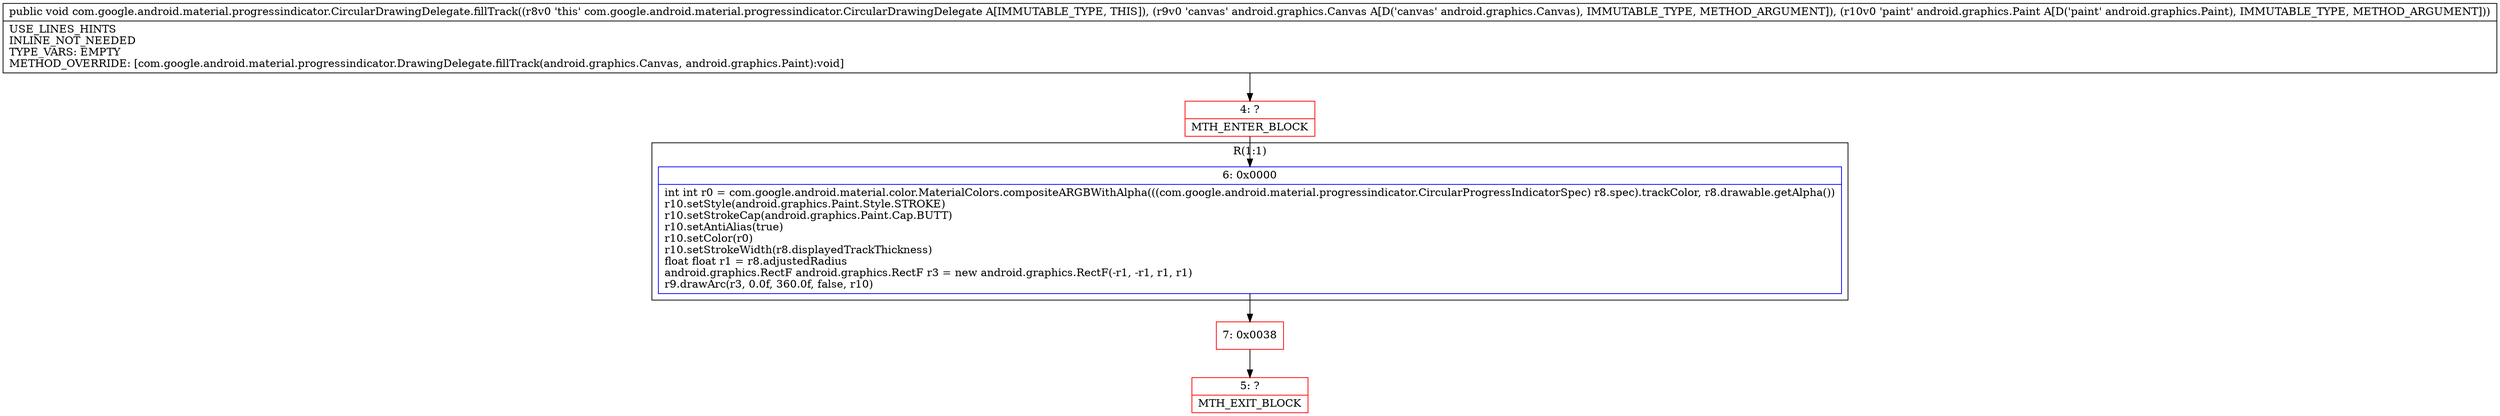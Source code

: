 digraph "CFG forcom.google.android.material.progressindicator.CircularDrawingDelegate.fillTrack(Landroid\/graphics\/Canvas;Landroid\/graphics\/Paint;)V" {
subgraph cluster_Region_1143025696 {
label = "R(1:1)";
node [shape=record,color=blue];
Node_6 [shape=record,label="{6\:\ 0x0000|int int r0 = com.google.android.material.color.MaterialColors.compositeARGBWithAlpha(((com.google.android.material.progressindicator.CircularProgressIndicatorSpec) r8.spec).trackColor, r8.drawable.getAlpha())\lr10.setStyle(android.graphics.Paint.Style.STROKE)\lr10.setStrokeCap(android.graphics.Paint.Cap.BUTT)\lr10.setAntiAlias(true)\lr10.setColor(r0)\lr10.setStrokeWidth(r8.displayedTrackThickness)\lfloat float r1 = r8.adjustedRadius\landroid.graphics.RectF android.graphics.RectF r3 = new android.graphics.RectF(\-r1, \-r1, r1, r1)\lr9.drawArc(r3, 0.0f, 360.0f, false, r10)\l}"];
}
Node_4 [shape=record,color=red,label="{4\:\ ?|MTH_ENTER_BLOCK\l}"];
Node_7 [shape=record,color=red,label="{7\:\ 0x0038}"];
Node_5 [shape=record,color=red,label="{5\:\ ?|MTH_EXIT_BLOCK\l}"];
MethodNode[shape=record,label="{public void com.google.android.material.progressindicator.CircularDrawingDelegate.fillTrack((r8v0 'this' com.google.android.material.progressindicator.CircularDrawingDelegate A[IMMUTABLE_TYPE, THIS]), (r9v0 'canvas' android.graphics.Canvas A[D('canvas' android.graphics.Canvas), IMMUTABLE_TYPE, METHOD_ARGUMENT]), (r10v0 'paint' android.graphics.Paint A[D('paint' android.graphics.Paint), IMMUTABLE_TYPE, METHOD_ARGUMENT]))  | USE_LINES_HINTS\lINLINE_NOT_NEEDED\lTYPE_VARS: EMPTY\lMETHOD_OVERRIDE: [com.google.android.material.progressindicator.DrawingDelegate.fillTrack(android.graphics.Canvas, android.graphics.Paint):void]\l}"];
MethodNode -> Node_4;Node_6 -> Node_7;
Node_4 -> Node_6;
Node_7 -> Node_5;
}

